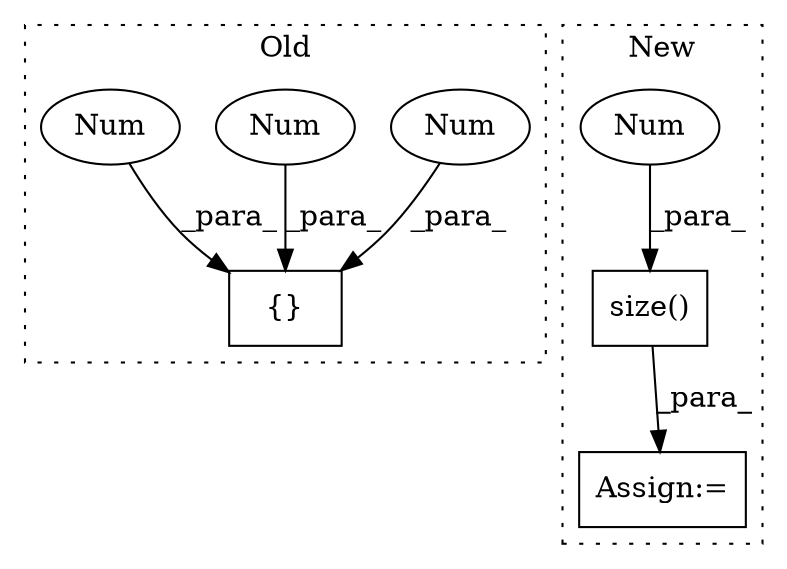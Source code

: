 digraph G {
subgraph cluster0 {
1 [label="{}" a="59" s="2735,2749" l="1,0" shape="box"];
5 [label="Num" a="76" s="2748" l="1" shape="ellipse"];
6 [label="Num" a="76" s="2742" l="1" shape="ellipse"];
7 [label="Num" a="76" s="2745" l="1" shape="ellipse"];
label = "Old";
style="dotted";
}
subgraph cluster1 {
2 [label="size()" a="75" s="4133,4152" l="18,1" shape="box"];
3 [label="Num" a="76" s="4151" l="1" shape="ellipse"];
4 [label="Assign:=" a="68" s="4105" l="3" shape="box"];
label = "New";
style="dotted";
}
2 -> 4 [label="_para_"];
3 -> 2 [label="_para_"];
5 -> 1 [label="_para_"];
6 -> 1 [label="_para_"];
7 -> 1 [label="_para_"];
}
